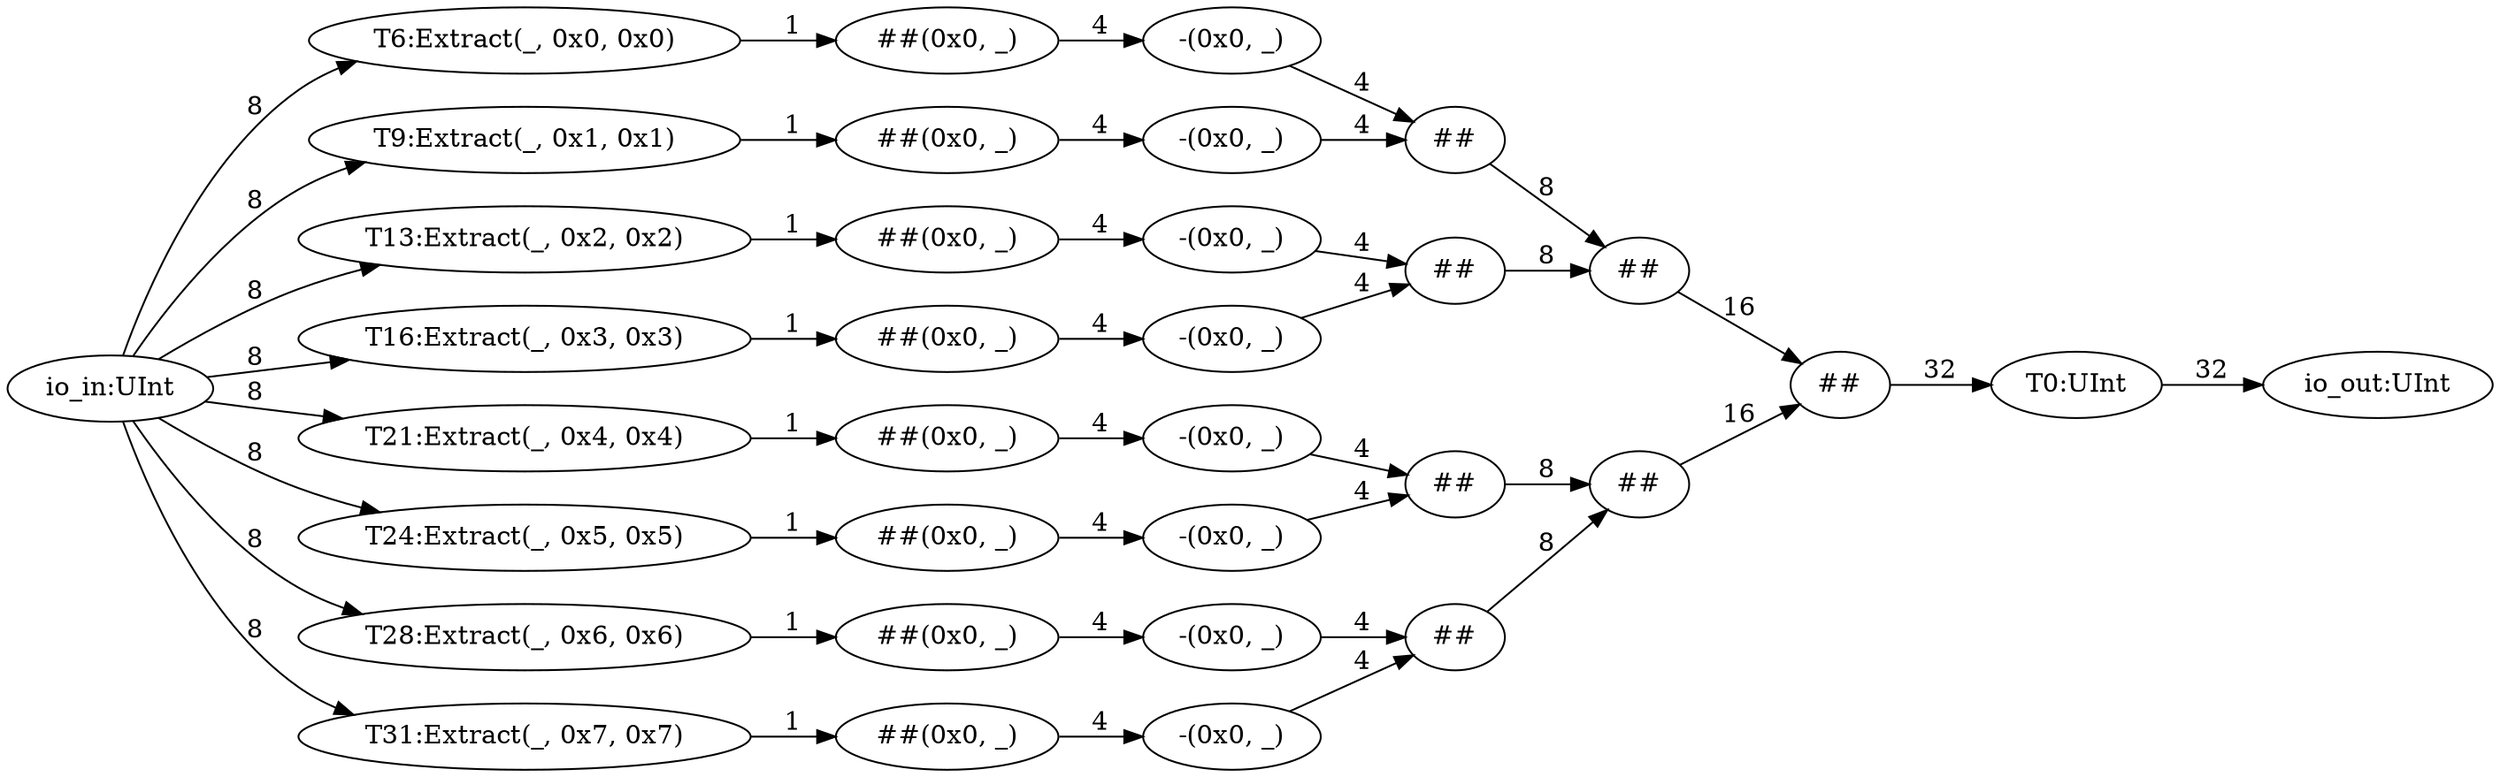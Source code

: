 digraph ZeroWidthTest_FillInterleavedComp_1{
rankdir = LR;
  io_out[label="io_out:UInt"];
  T0[label="T0:UInt"];
  T1[label="##"];
  T2[label="##"];
  T3[label="##"];
  T4[label="-(0x0, _)"];
  T5[label="##(0x0, _)"];
  T6[label="T6:Extract(_, 0x0, 0x0)"];
  io_in[label="io_in:UInt"];
  T7[label="-(0x0, _)"];
  T8[label="##(0x0, _)"];
  T9[label="T9:Extract(_, 0x1, 0x1)"];
  T10[label="##"];
  T11[label="-(0x0, _)"];
  T12[label="##(0x0, _)"];
  T13[label="T13:Extract(_, 0x2, 0x2)"];
  T14[label="-(0x0, _)"];
  T15[label="##(0x0, _)"];
  T16[label="T16:Extract(_, 0x3, 0x3)"];
  T17[label="##"];
  T18[label="##"];
  T19[label="-(0x0, _)"];
  T20[label="##(0x0, _)"];
  T21[label="T21:Extract(_, 0x4, 0x4)"];
  T22[label="-(0x0, _)"];
  T23[label="##(0x0, _)"];
  T24[label="T24:Extract(_, 0x5, 0x5)"];
  T25[label="##"];
  T26[label="-(0x0, _)"];
  T27[label="##(0x0, _)"];
  T28[label="T28:Extract(_, 0x6, 0x6)"];
  T29[label="-(0x0, _)"];
  T30[label="##(0x0, _)"];
  T31[label="T31:Extract(_, 0x7, 0x7)"];
  T0 -> io_out[label="32"];
  T1 -> T0[label="32"];
  T17 -> T1[label="16"];
  T2 -> T1[label="16"];
  T10 -> T2[label="8"];
  T3 -> T2[label="8"];
  T7 -> T3[label="4"];
  T4 -> T3[label="4"];
  T5 -> T4[label="4"];
  T6 -> T5[label="1"];
  io_in -> T6[label="8"];
  T8 -> T7[label="4"];
  T9 -> T8[label="1"];
  io_in -> T9[label="8"];
  T14 -> T10[label="4"];
  T11 -> T10[label="4"];
  T12 -> T11[label="4"];
  T13 -> T12[label="1"];
  io_in -> T13[label="8"];
  T15 -> T14[label="4"];
  T16 -> T15[label="1"];
  io_in -> T16[label="8"];
  T25 -> T17[label="8"];
  T18 -> T17[label="8"];
  T22 -> T18[label="4"];
  T19 -> T18[label="4"];
  T20 -> T19[label="4"];
  T21 -> T20[label="1"];
  io_in -> T21[label="8"];
  T23 -> T22[label="4"];
  T24 -> T23[label="1"];
  io_in -> T24[label="8"];
  T29 -> T25[label="4"];
  T26 -> T25[label="4"];
  T27 -> T26[label="4"];
  T28 -> T27[label="1"];
  io_in -> T28[label="8"];
  T30 -> T29[label="4"];
  T31 -> T30[label="1"];
  io_in -> T31[label="8"];
}